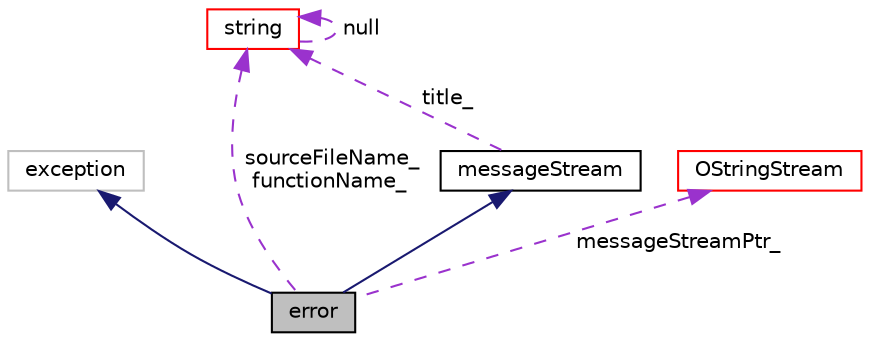 digraph "error"
{
  bgcolor="transparent";
  edge [fontname="Helvetica",fontsize="10",labelfontname="Helvetica",labelfontsize="10"];
  node [fontname="Helvetica",fontsize="10",shape=record];
  Node1 [label="error",height=0.2,width=0.4,color="black", fillcolor="grey75", style="filled", fontcolor="black"];
  Node2 -> Node1 [dir="back",color="midnightblue",fontsize="10",style="solid",fontname="Helvetica"];
  Node2 [label="exception",height=0.2,width=0.4,color="grey75"];
  Node3 -> Node1 [dir="back",color="midnightblue",fontsize="10",style="solid",fontname="Helvetica"];
  Node3 [label="messageStream",height=0.2,width=0.4,color="black",URL="$a01522.html",tooltip="Class to handle messaging in a simple, consistent stream-based manner. "];
  Node4 -> Node3 [dir="back",color="darkorchid3",fontsize="10",style="dashed",label=" title_" ,fontname="Helvetica"];
  Node4 [label="string",height=0.2,width=0.4,color="red",URL="$a02545.html",tooltip="A class for handling character strings derived from std::string. "];
  Node4 -> Node4 [dir="back",color="darkorchid3",fontsize="10",style="dashed",label=" null" ,fontname="Helvetica"];
  Node5 -> Node1 [dir="back",color="darkorchid3",fontsize="10",style="dashed",label=" messageStreamPtr_" ,fontname="Helvetica"];
  Node5 [label="OStringStream",height=0.2,width=0.4,color="red",URL="$a01783.html",tooltip="Output to memory buffer stream. "];
  Node4 -> Node1 [dir="back",color="darkorchid3",fontsize="10",style="dashed",label=" sourceFileName_\nfunctionName_" ,fontname="Helvetica"];
}
